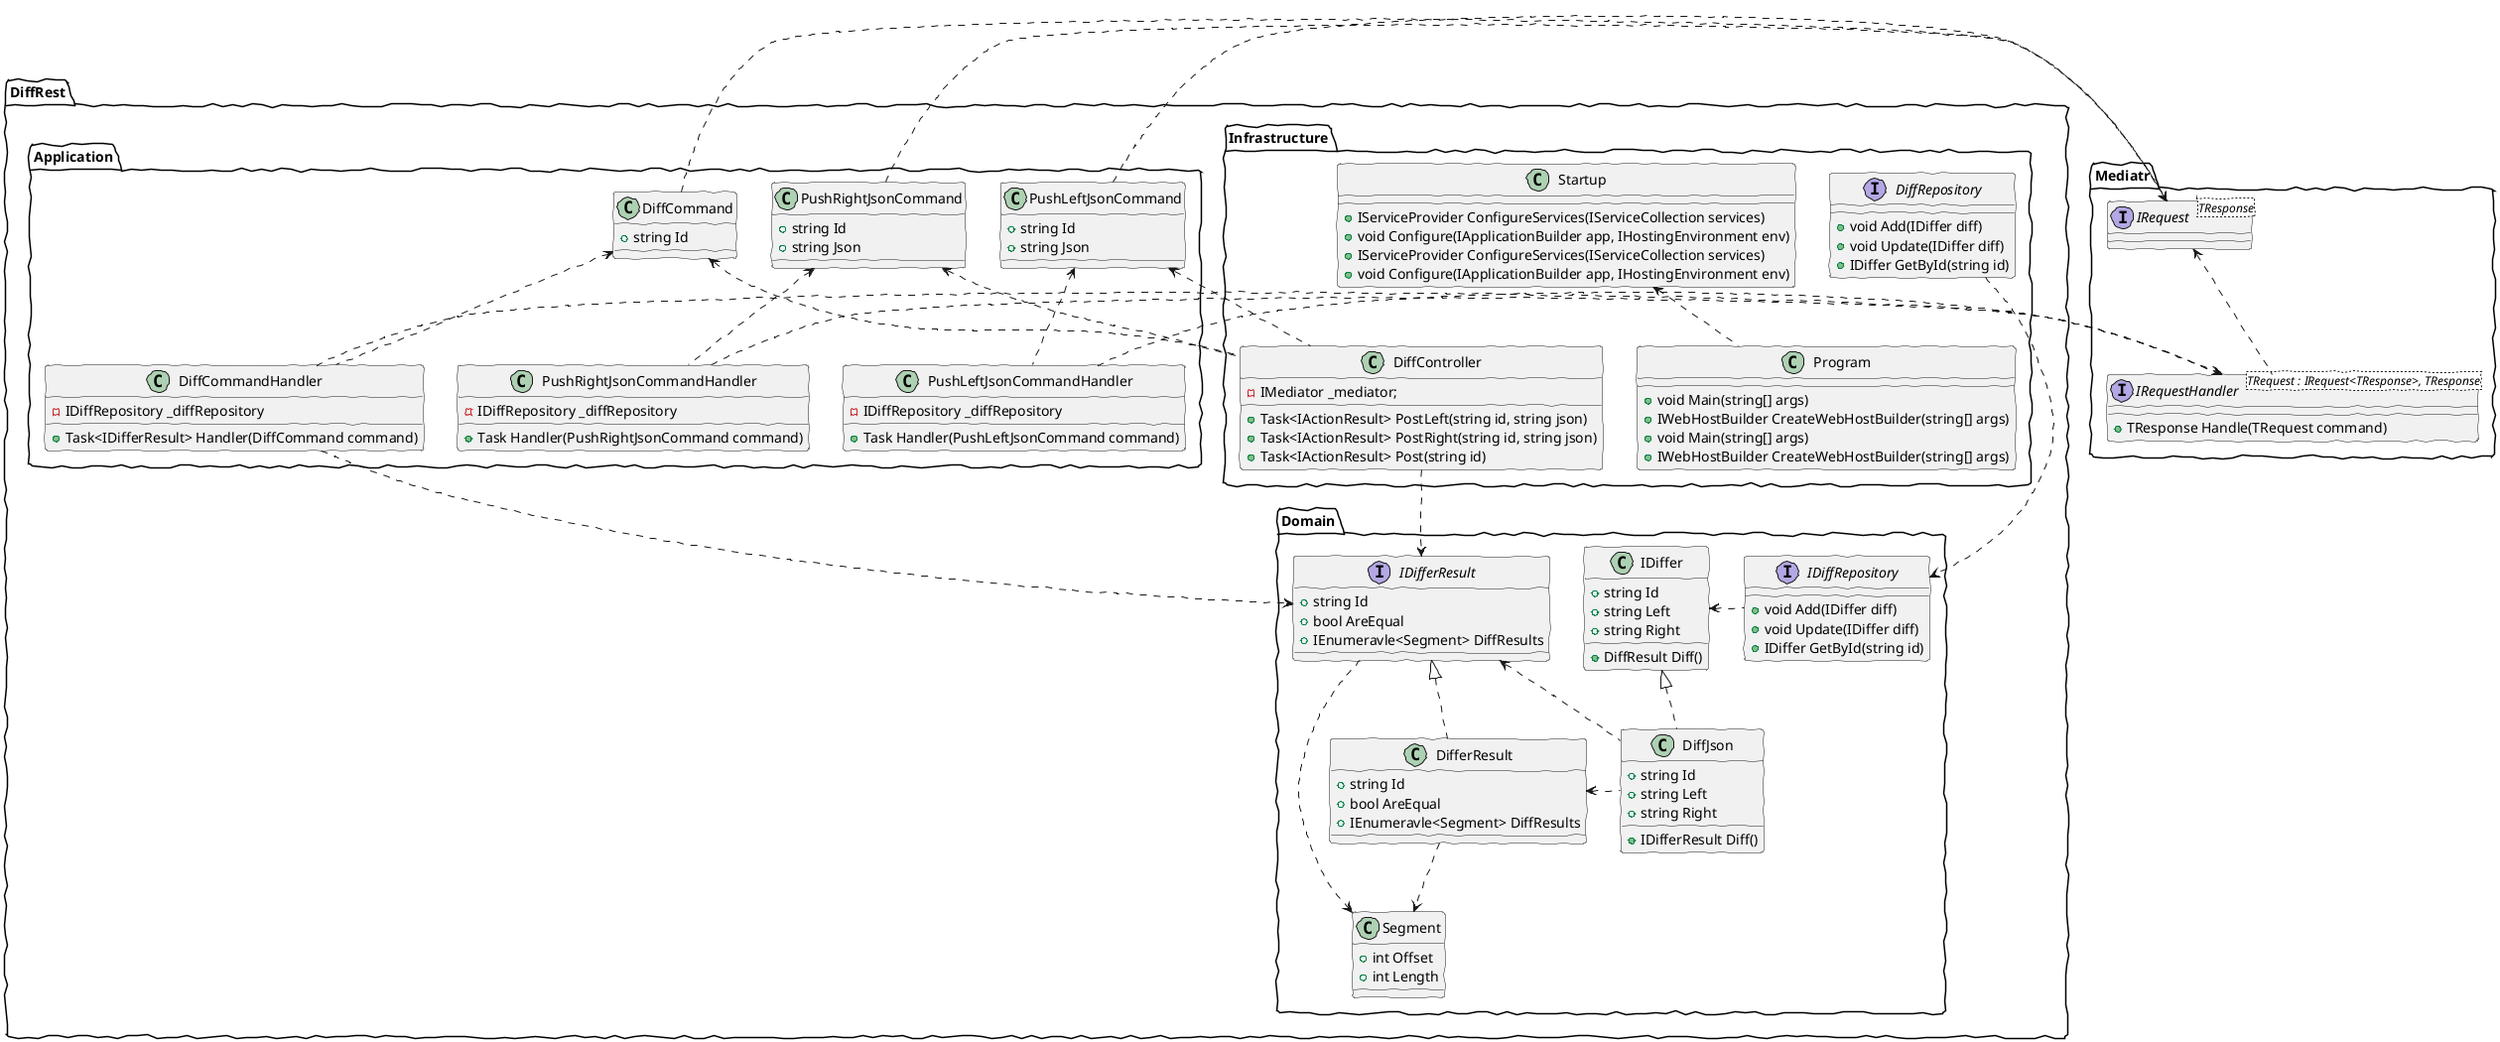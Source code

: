 @startuml
skinparam Handwritten true
class DiffRest.Infrastructure.Program{
    +void Main(string[] args)
    +IWebHostBuilder CreateWebHostBuilder(string[] args)
}
class DiffRest.Infrastructure.Startup{
    +IServiceProvider ConfigureServices(IServiceCollection services)
    +void Configure(IApplicationBuilder app, IHostingEnvironment env)
}
class DiffRest.Infrastructure.DiffController{
    -IMediator _mediator;
    +Task<IActionResult> PostLeft(string id, string json)
    +Task<IActionResult> PostRight(string id, string json)
    +Task<IActionResult> Post(string id)
}
class DiffRest.Infrastructure.Program{
    +void Main(string[] args)
    +IWebHostBuilder CreateWebHostBuilder(string[] args)
}
class DiffRest.Infrastructure.Startup{
    +IServiceProvider ConfigureServices(IServiceCollection services)
    +void Configure(IApplicationBuilder app, IHostingEnvironment env)
}
interface DiffRest.Infrastructure.DiffRepository{
    +void Add(IDiffer diff)
    +void Update(IDiffer diff)
    +IDiffer GetById(string id)
}
class DiffRest.Application.PushLeftJsonCommand{
    +string Id
    +string Json
}
class DiffRest.Application.PushRightJsonCommand{
    +string Id
    +string Json
}
class DiffRest.Application.DiffCommand{
    +string Id
}
class DiffRest.Application.PushLeftJsonCommandHandler{
    -IDiffRepository _diffRepository
    +Task Handler(PushLeftJsonCommand command)
}
class DiffRest.Application.PushRightJsonCommandHandler{
    -IDiffRepository _diffRepository
    +Task Handler(PushRightJsonCommand command)
}
class DiffRest.Application.DiffCommandHandler{
    -IDiffRepository _diffRepository
    +Task<IDifferResult> Handler(DiffCommand command)
}
interface DiffRest.Domain.IDiffRepository{
    +void Add(IDiffer diff)
    +void Update(IDiffer diff)
    +IDiffer GetById(string id)
}
class DiffRest.Domain.IDiffer{
    +string Id
    +string Left
    +string Right
    +DiffResult Diff()
}
class DiffRest.Domain.DiffJson{
    +string Id
    +string Left
    +string Right
    +IDifferResult Diff()
}
class DiffRest.Domain.DifferResult{
    +string Id
    +bool AreEqual
    +IEnumeravle<Segment> DiffResults
}
interface DiffRest.Domain.IDifferResult{
    +string Id
    +bool AreEqual
    +IEnumeravle<Segment> DiffResults
}
class DiffRest.Domain.Segment{
    +int Offset
    +int Length
}
interface Mediatr.IRequest<TResponse>{
}
interface Mediatr.IRequestHandler<TRequest : IRequest<TResponse>, TResponse>{
    +TResponse Handle(TRequest command)
}



DiffRest.Application.PushLeftJsonCommand <.down. DiffRest.Infrastructure.DiffController
DiffRest.Application.PushRightJsonCommand <.down. DiffRest.Infrastructure.DiffController
DiffRest.Application.DiffCommand <.down. DiffRest.Infrastructure.DiffController

DiffRest.Application.PushLeftJsonCommand .right.> Mediatr.IRequest
DiffRest.Application.PushRightJsonCommand .right.> Mediatr.IRequest
DiffRest.Application.DiffCommand .right.> Mediatr.IRequest


DiffRest.Application.PushLeftJsonCommandHandler .up.> DiffRest.Application.PushLeftJsonCommand
DiffRest.Application.PushRightJsonCommandHandler .up.> DiffRest.Application.PushRightJsonCommand
DiffRest.Application.DiffCommandHandler .up.> DiffRest.Application.DiffCommand

DiffRest.Application.PushLeftJsonCommandHandler .right.> Mediatr.IRequestHandler
DiffRest.Application.PushRightJsonCommandHandler .right.> Mediatr.IRequestHandler
DiffRest.Application.DiffCommandHandler .right.> Mediatr.IRequestHandler

Mediatr.IRequestHandler .up.>  Mediatr.IRequest

DiffRest.Infrastructure.DiffController .down.> DiffRest.Domain.IDifferResult 
DiffRest.Application.DiffCommandHandler .down.> DiffRest.Domain.IDifferResult 

DiffRest.Infrastructure.DiffRepository .down.> DiffRest.Domain.IDiffRepository
DiffRest.Domain.IDiffRepository .left.> DiffRest.Domain.IDiffer
DiffRest.Domain.DiffJson .left.> DiffRest.Domain.DifferResult
DiffRest.Domain.DiffJson .up.> DiffRest.Domain.IDifferResult
DiffRest.Domain.DiffJson .up.|> DiffRest.Domain.IDiffer
DiffRest.Domain.DifferResult .up.|> DiffRest.Domain.IDifferResult
DiffRest.Infrastructure.Program .up.> DiffRest.Infrastructure.Startup
DiffRest.Infrastructure.Program -[hidden]> DiffRest.Infrastructure.DiffController
DiffRest.Domain.IDifferResult ..> DiffRest.Domain.Segment
DiffRest.Domain.DifferResult ..> DiffRest.Domain.Segment

@enduml